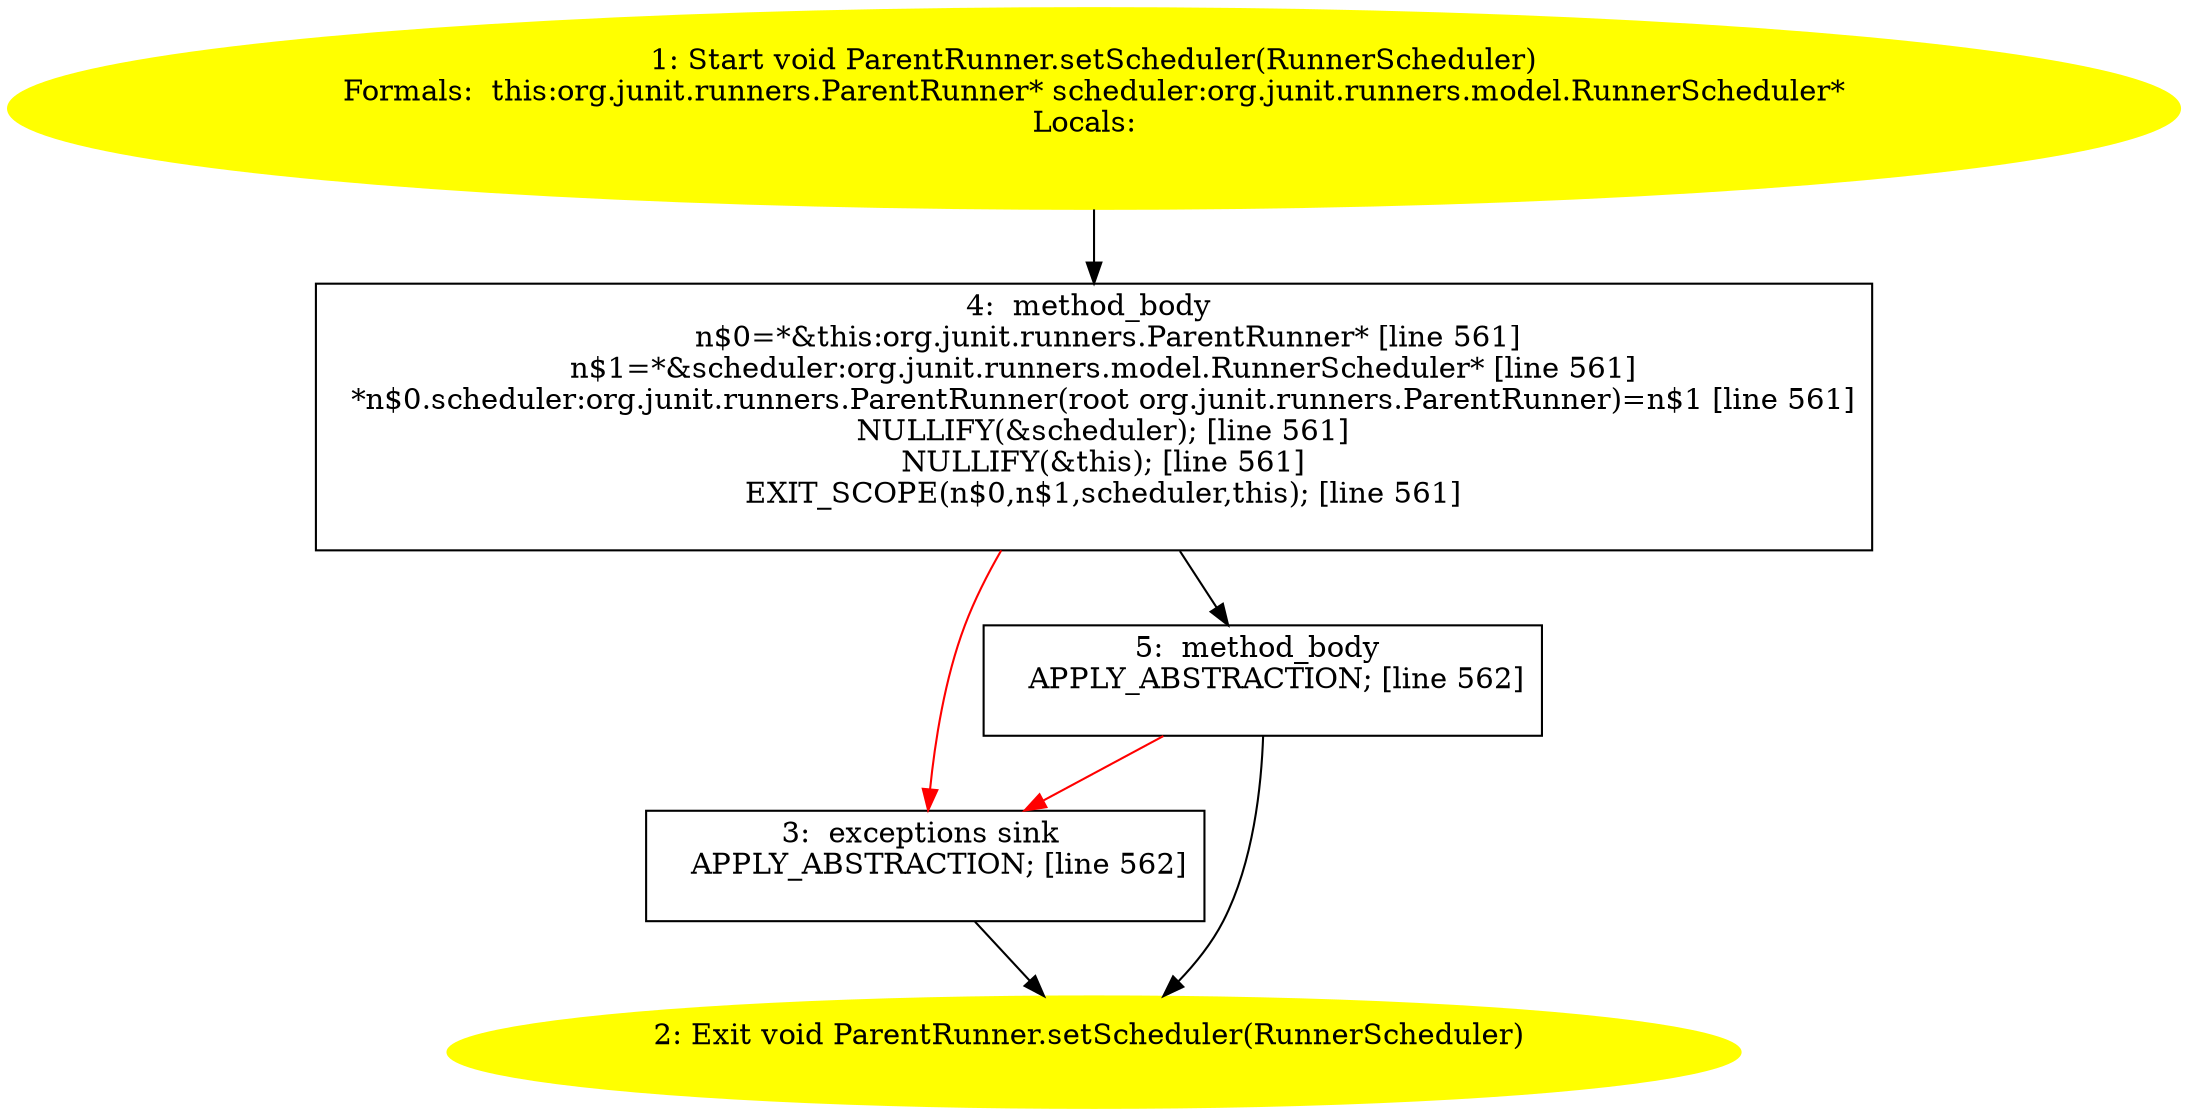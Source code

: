 /* @generated */
digraph cfg {
"org.junit.runners.ParentRunner.setScheduler(org.junit.runners.model.RunnerScheduler):void.923743034c5fa15678a1cb1fe2a88785_1" [label="1: Start void ParentRunner.setScheduler(RunnerScheduler)\nFormals:  this:org.junit.runners.ParentRunner* scheduler:org.junit.runners.model.RunnerScheduler*\nLocals:  \n  " color=yellow style=filled]
	

	 "org.junit.runners.ParentRunner.setScheduler(org.junit.runners.model.RunnerScheduler):void.923743034c5fa15678a1cb1fe2a88785_1" -> "org.junit.runners.ParentRunner.setScheduler(org.junit.runners.model.RunnerScheduler):void.923743034c5fa15678a1cb1fe2a88785_4" ;
"org.junit.runners.ParentRunner.setScheduler(org.junit.runners.model.RunnerScheduler):void.923743034c5fa15678a1cb1fe2a88785_2" [label="2: Exit void ParentRunner.setScheduler(RunnerScheduler) \n  " color=yellow style=filled]
	

"org.junit.runners.ParentRunner.setScheduler(org.junit.runners.model.RunnerScheduler):void.923743034c5fa15678a1cb1fe2a88785_3" [label="3:  exceptions sink \n   APPLY_ABSTRACTION; [line 562]\n " shape="box"]
	

	 "org.junit.runners.ParentRunner.setScheduler(org.junit.runners.model.RunnerScheduler):void.923743034c5fa15678a1cb1fe2a88785_3" -> "org.junit.runners.ParentRunner.setScheduler(org.junit.runners.model.RunnerScheduler):void.923743034c5fa15678a1cb1fe2a88785_2" ;
"org.junit.runners.ParentRunner.setScheduler(org.junit.runners.model.RunnerScheduler):void.923743034c5fa15678a1cb1fe2a88785_4" [label="4:  method_body \n   n$0=*&this:org.junit.runners.ParentRunner* [line 561]\n  n$1=*&scheduler:org.junit.runners.model.RunnerScheduler* [line 561]\n  *n$0.scheduler:org.junit.runners.ParentRunner(root org.junit.runners.ParentRunner)=n$1 [line 561]\n  NULLIFY(&scheduler); [line 561]\n  NULLIFY(&this); [line 561]\n  EXIT_SCOPE(n$0,n$1,scheduler,this); [line 561]\n " shape="box"]
	

	 "org.junit.runners.ParentRunner.setScheduler(org.junit.runners.model.RunnerScheduler):void.923743034c5fa15678a1cb1fe2a88785_4" -> "org.junit.runners.ParentRunner.setScheduler(org.junit.runners.model.RunnerScheduler):void.923743034c5fa15678a1cb1fe2a88785_5" ;
	 "org.junit.runners.ParentRunner.setScheduler(org.junit.runners.model.RunnerScheduler):void.923743034c5fa15678a1cb1fe2a88785_4" -> "org.junit.runners.ParentRunner.setScheduler(org.junit.runners.model.RunnerScheduler):void.923743034c5fa15678a1cb1fe2a88785_3" [color="red" ];
"org.junit.runners.ParentRunner.setScheduler(org.junit.runners.model.RunnerScheduler):void.923743034c5fa15678a1cb1fe2a88785_5" [label="5:  method_body \n   APPLY_ABSTRACTION; [line 562]\n " shape="box"]
	

	 "org.junit.runners.ParentRunner.setScheduler(org.junit.runners.model.RunnerScheduler):void.923743034c5fa15678a1cb1fe2a88785_5" -> "org.junit.runners.ParentRunner.setScheduler(org.junit.runners.model.RunnerScheduler):void.923743034c5fa15678a1cb1fe2a88785_2" ;
	 "org.junit.runners.ParentRunner.setScheduler(org.junit.runners.model.RunnerScheduler):void.923743034c5fa15678a1cb1fe2a88785_5" -> "org.junit.runners.ParentRunner.setScheduler(org.junit.runners.model.RunnerScheduler):void.923743034c5fa15678a1cb1fe2a88785_3" [color="red" ];
}
